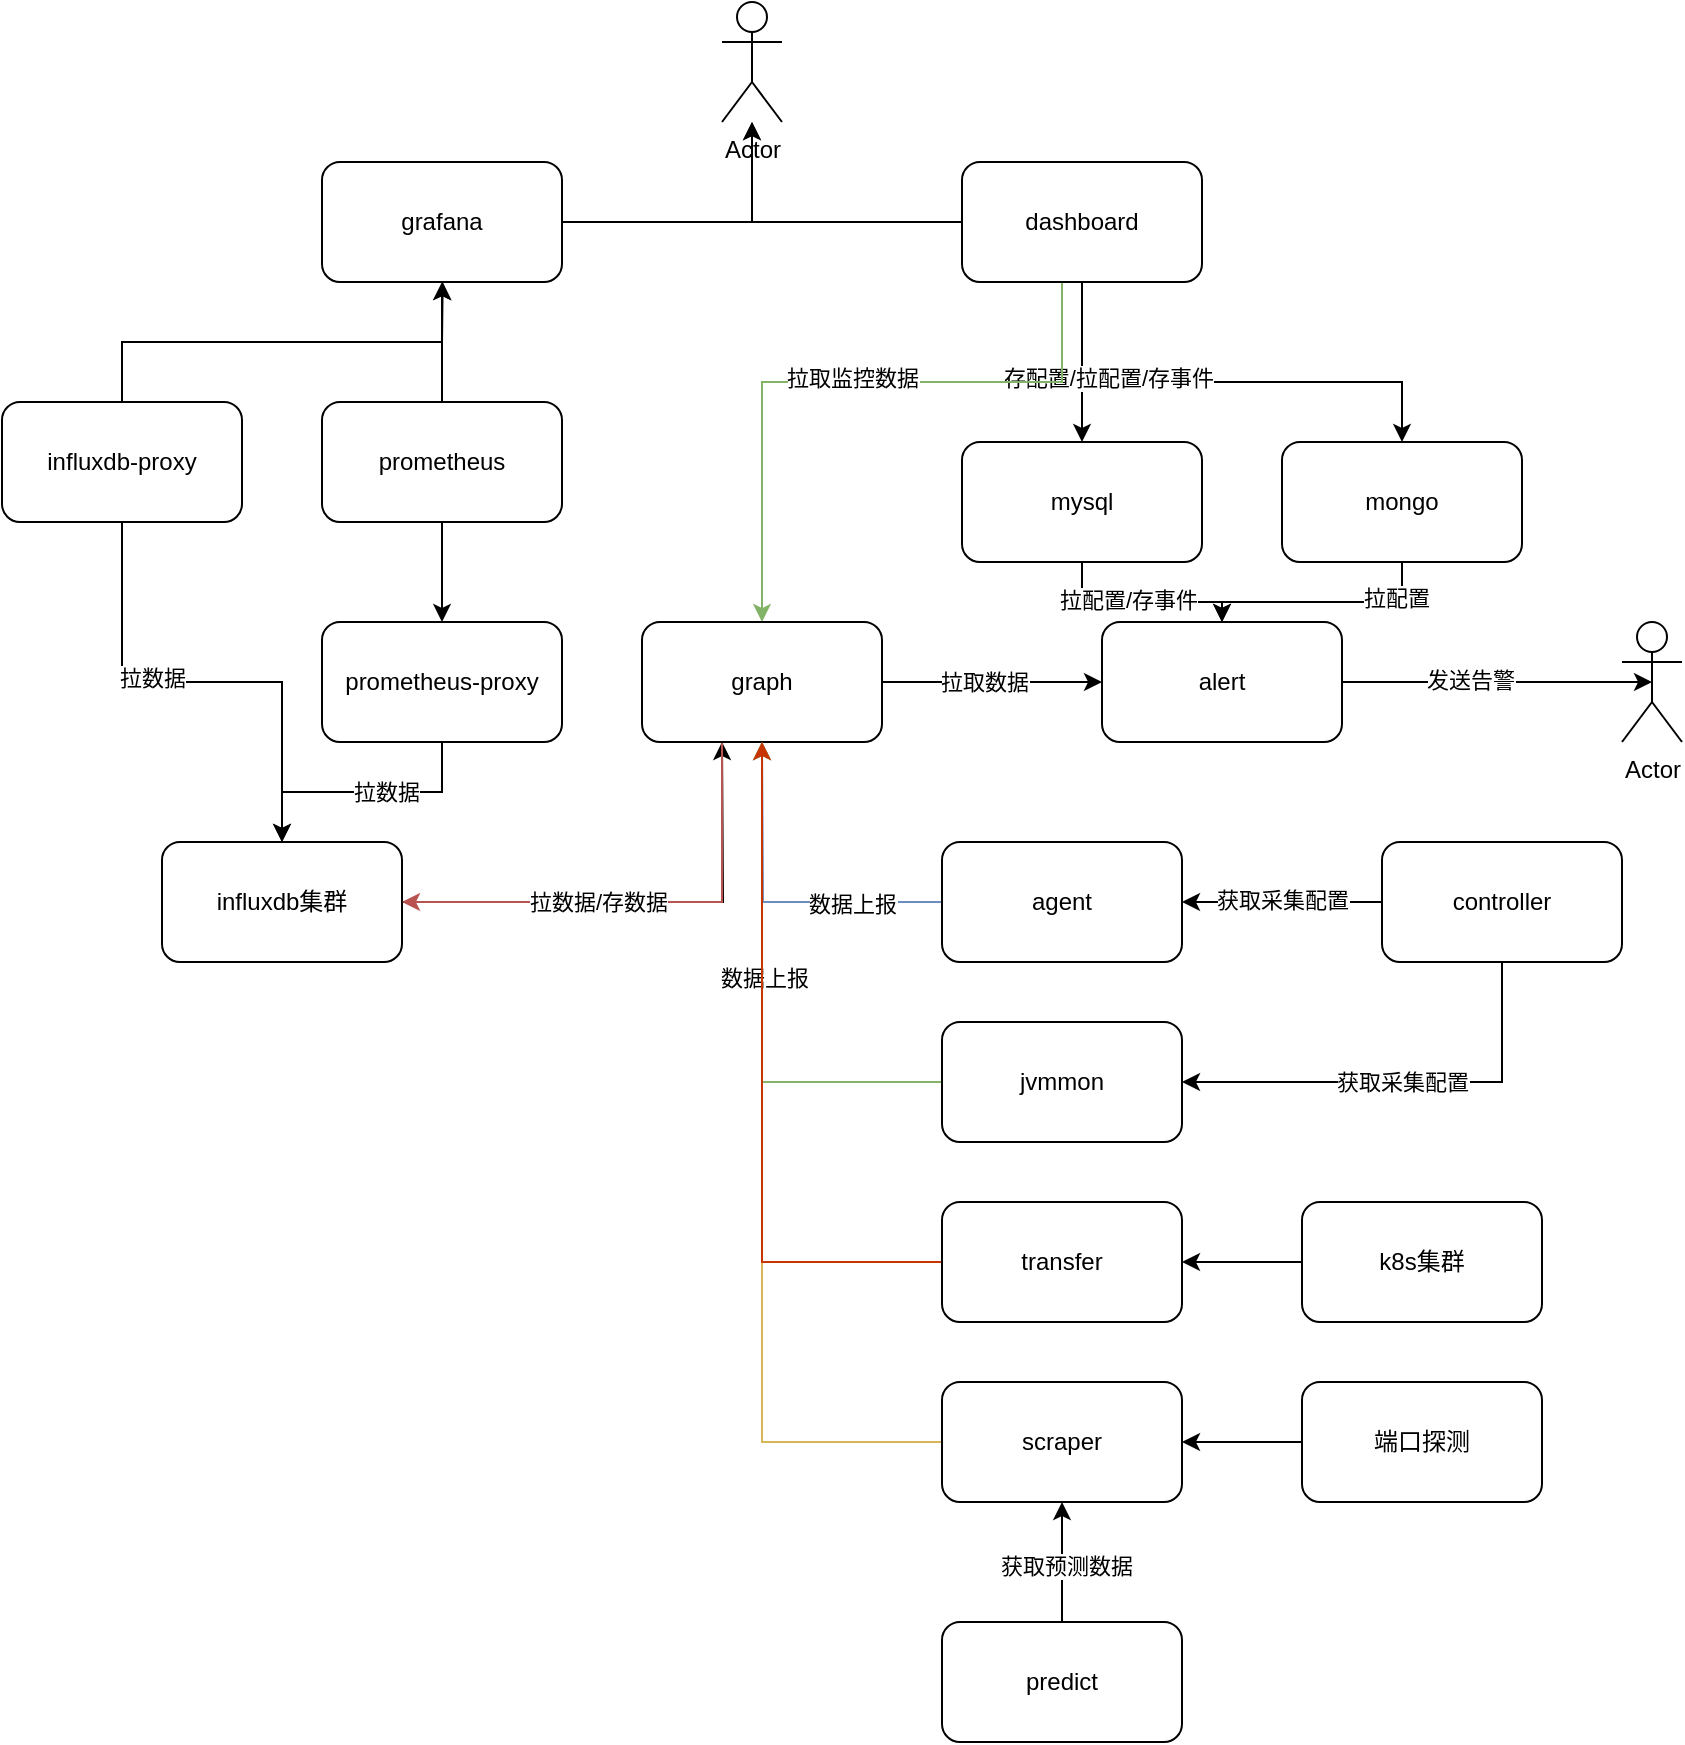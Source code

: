<mxfile version="21.2.1" type="github">
  <diagram id="C5RBs43oDa-KdzZeNtuy" name="Page-1">
    <mxGraphModel dx="1841" dy="1035" grid="1" gridSize="10" guides="1" tooltips="1" connect="1" arrows="1" fold="1" page="1" pageScale="1" pageWidth="827" pageHeight="1169" math="0" shadow="0">
      <root>
        <mxCell id="WIyWlLk6GJQsqaUBKTNV-0" />
        <mxCell id="WIyWlLk6GJQsqaUBKTNV-1" parent="WIyWlLk6GJQsqaUBKTNV-0" />
        <mxCell id="lrxi3cdR3jTqpjhSWojQ-54" style="edgeStyle=orthogonalEdgeStyle;rounded=0;orthogonalLoop=1;jettySize=auto;html=1;exitX=0;exitY=0.5;exitDx=0;exitDy=0;entryX=0.5;entryY=1;entryDx=0;entryDy=0;fillColor=#fff2cc;strokeColor=#d6b656;" edge="1" parent="WIyWlLk6GJQsqaUBKTNV-1" source="iYIyhepeATZClFI1xBxI-1" target="lrxi3cdR3jTqpjhSWojQ-5">
          <mxGeometry relative="1" as="geometry" />
        </mxCell>
        <mxCell id="iYIyhepeATZClFI1xBxI-1" value="scraper" style="rounded=1;whiteSpace=wrap;html=1;" parent="WIyWlLk6GJQsqaUBKTNV-1" vertex="1">
          <mxGeometry x="510" y="790" width="120" height="60" as="geometry" />
        </mxCell>
        <mxCell id="iYIyhepeATZClFI1xBxI-4" value="" style="edgeStyle=orthogonalEdgeStyle;rounded=0;orthogonalLoop=1;jettySize=auto;html=1;" parent="WIyWlLk6GJQsqaUBKTNV-1" source="iYIyhepeATZClFI1xBxI-3" target="iYIyhepeATZClFI1xBxI-1" edge="1">
          <mxGeometry relative="1" as="geometry" />
        </mxCell>
        <mxCell id="iYIyhepeATZClFI1xBxI-5" value="获取预测数据" style="edgeLabel;html=1;align=center;verticalAlign=middle;resizable=0;points=[];" parent="iYIyhepeATZClFI1xBxI-4" vertex="1" connectable="0">
          <mxGeometry x="-0.073" y="-2" relative="1" as="geometry">
            <mxPoint as="offset" />
          </mxGeometry>
        </mxCell>
        <mxCell id="iYIyhepeATZClFI1xBxI-3" value="predict" style="rounded=1;whiteSpace=wrap;html=1;" parent="WIyWlLk6GJQsqaUBKTNV-1" vertex="1">
          <mxGeometry x="510" y="910" width="120" height="60" as="geometry" />
        </mxCell>
        <mxCell id="lrxi3cdR3jTqpjhSWojQ-0" value="Actor" style="shape=umlActor;verticalLabelPosition=bottom;verticalAlign=top;html=1;outlineConnect=0;" vertex="1" parent="WIyWlLk6GJQsqaUBKTNV-1">
          <mxGeometry x="400" y="100" width="30" height="60" as="geometry" />
        </mxCell>
        <mxCell id="lrxi3cdR3jTqpjhSWojQ-37" style="edgeStyle=orthogonalEdgeStyle;rounded=0;orthogonalLoop=1;jettySize=auto;html=1;" edge="1" parent="WIyWlLk6GJQsqaUBKTNV-1" source="lrxi3cdR3jTqpjhSWojQ-1" target="lrxi3cdR3jTqpjhSWojQ-0">
          <mxGeometry relative="1" as="geometry" />
        </mxCell>
        <mxCell id="lrxi3cdR3jTqpjhSWojQ-1" value="grafana" style="rounded=1;whiteSpace=wrap;html=1;" vertex="1" parent="WIyWlLk6GJQsqaUBKTNV-1">
          <mxGeometry x="200" y="180" width="120" height="60" as="geometry" />
        </mxCell>
        <mxCell id="lrxi3cdR3jTqpjhSWojQ-29" style="edgeStyle=orthogonalEdgeStyle;rounded=0;orthogonalLoop=1;jettySize=auto;html=1;exitX=0.5;exitY=1;exitDx=0;exitDy=0;entryX=0.5;entryY=0;entryDx=0;entryDy=0;" edge="1" parent="WIyWlLk6GJQsqaUBKTNV-1" source="lrxi3cdR3jTqpjhSWojQ-2" target="lrxi3cdR3jTqpjhSWojQ-17">
          <mxGeometry relative="1" as="geometry" />
        </mxCell>
        <mxCell id="lrxi3cdR3jTqpjhSWojQ-30" style="edgeStyle=orthogonalEdgeStyle;rounded=0;orthogonalLoop=1;jettySize=auto;html=1;exitX=0.5;exitY=1;exitDx=0;exitDy=0;entryX=0.5;entryY=0;entryDx=0;entryDy=0;" edge="1" parent="WIyWlLk6GJQsqaUBKTNV-1" source="lrxi3cdR3jTqpjhSWojQ-2" target="lrxi3cdR3jTqpjhSWojQ-18">
          <mxGeometry relative="1" as="geometry">
            <Array as="points">
              <mxPoint x="580" y="290" />
              <mxPoint x="740" y="290" />
            </Array>
          </mxGeometry>
        </mxCell>
        <mxCell id="lrxi3cdR3jTqpjhSWojQ-50" value="存配置/拉配置/存事件" style="edgeLabel;html=1;align=center;verticalAlign=middle;resizable=0;points=[];" vertex="1" connectable="0" parent="lrxi3cdR3jTqpjhSWojQ-30">
          <mxGeometry x="-0.474" y="2" relative="1" as="geometry">
            <mxPoint as="offset" />
          </mxGeometry>
        </mxCell>
        <mxCell id="lrxi3cdR3jTqpjhSWojQ-38" style="edgeStyle=orthogonalEdgeStyle;rounded=0;orthogonalLoop=1;jettySize=auto;html=1;" edge="1" parent="WIyWlLk6GJQsqaUBKTNV-1" source="lrxi3cdR3jTqpjhSWojQ-2" target="lrxi3cdR3jTqpjhSWojQ-0">
          <mxGeometry relative="1" as="geometry" />
        </mxCell>
        <mxCell id="lrxi3cdR3jTqpjhSWojQ-48" style="edgeStyle=orthogonalEdgeStyle;rounded=0;orthogonalLoop=1;jettySize=auto;html=1;fillColor=#d5e8d4;strokeColor=#82b366;" edge="1" parent="WIyWlLk6GJQsqaUBKTNV-1" source="lrxi3cdR3jTqpjhSWojQ-2">
          <mxGeometry relative="1" as="geometry">
            <mxPoint x="420" y="410" as="targetPoint" />
            <Array as="points">
              <mxPoint x="570" y="290" />
              <mxPoint x="420" y="290" />
            </Array>
          </mxGeometry>
        </mxCell>
        <mxCell id="lrxi3cdR3jTqpjhSWojQ-49" value="拉取监控数据" style="edgeLabel;html=1;align=center;verticalAlign=middle;resizable=0;points=[];" vertex="1" connectable="0" parent="lrxi3cdR3jTqpjhSWojQ-48">
          <mxGeometry x="-0.029" y="-2" relative="1" as="geometry">
            <mxPoint as="offset" />
          </mxGeometry>
        </mxCell>
        <mxCell id="lrxi3cdR3jTqpjhSWojQ-2" value="dashboard" style="rounded=1;whiteSpace=wrap;html=1;" vertex="1" parent="WIyWlLk6GJQsqaUBKTNV-1">
          <mxGeometry x="520" y="180" width="120" height="60" as="geometry" />
        </mxCell>
        <mxCell id="lrxi3cdR3jTqpjhSWojQ-13" style="edgeStyle=orthogonalEdgeStyle;rounded=0;orthogonalLoop=1;jettySize=auto;html=1;exitX=0.5;exitY=1;exitDx=0;exitDy=0;" edge="1" parent="WIyWlLk6GJQsqaUBKTNV-1" source="lrxi3cdR3jTqpjhSWojQ-3" target="lrxi3cdR3jTqpjhSWojQ-4">
          <mxGeometry relative="1" as="geometry" />
        </mxCell>
        <mxCell id="lrxi3cdR3jTqpjhSWojQ-45" value="拉数据" style="edgeLabel;html=1;align=center;verticalAlign=middle;resizable=0;points=[];" vertex="1" connectable="0" parent="lrxi3cdR3jTqpjhSWojQ-13">
          <mxGeometry x="-0.213" y="2" relative="1" as="geometry">
            <mxPoint as="offset" />
          </mxGeometry>
        </mxCell>
        <mxCell id="lrxi3cdR3jTqpjhSWojQ-15" style="edgeStyle=orthogonalEdgeStyle;rounded=0;orthogonalLoop=1;jettySize=auto;html=1;exitX=0.5;exitY=0;exitDx=0;exitDy=0;entryX=0.5;entryY=1;entryDx=0;entryDy=0;" edge="1" parent="WIyWlLk6GJQsqaUBKTNV-1" source="lrxi3cdR3jTqpjhSWojQ-3" target="lrxi3cdR3jTqpjhSWojQ-1">
          <mxGeometry relative="1" as="geometry" />
        </mxCell>
        <mxCell id="lrxi3cdR3jTqpjhSWojQ-3" value="influxdb-proxy" style="rounded=1;whiteSpace=wrap;html=1;" vertex="1" parent="WIyWlLk6GJQsqaUBKTNV-1">
          <mxGeometry x="40" y="300" width="120" height="60" as="geometry" />
        </mxCell>
        <mxCell id="lrxi3cdR3jTqpjhSWojQ-57" style="edgeStyle=orthogonalEdgeStyle;rounded=0;orthogonalLoop=1;jettySize=auto;html=1;exitX=1;exitY=0.5;exitDx=0;exitDy=0;" edge="1" parent="WIyWlLk6GJQsqaUBKTNV-1" source="lrxi3cdR3jTqpjhSWojQ-4">
          <mxGeometry relative="1" as="geometry">
            <mxPoint x="400" y="470" as="targetPoint" />
          </mxGeometry>
        </mxCell>
        <mxCell id="lrxi3cdR3jTqpjhSWojQ-4" value="influxdb集群" style="rounded=1;whiteSpace=wrap;html=1;" vertex="1" parent="WIyWlLk6GJQsqaUBKTNV-1">
          <mxGeometry x="120" y="520" width="120" height="60" as="geometry" />
        </mxCell>
        <mxCell id="lrxi3cdR3jTqpjhSWojQ-9" style="edgeStyle=orthogonalEdgeStyle;rounded=0;orthogonalLoop=1;jettySize=auto;html=1;entryX=1;entryY=0.5;entryDx=0;entryDy=0;fillColor=#f8cecc;strokeColor=#b85450;" edge="1" parent="WIyWlLk6GJQsqaUBKTNV-1" source="lrxi3cdR3jTqpjhSWojQ-5" target="lrxi3cdR3jTqpjhSWojQ-4">
          <mxGeometry relative="1" as="geometry">
            <Array as="points">
              <mxPoint x="400" y="550" />
            </Array>
          </mxGeometry>
        </mxCell>
        <mxCell id="lrxi3cdR3jTqpjhSWojQ-10" value="拉数据/存数据" style="edgeLabel;html=1;align=center;verticalAlign=middle;resizable=0;points=[];" vertex="1" connectable="0" parent="lrxi3cdR3jTqpjhSWojQ-9">
          <mxGeometry x="0.187" y="-1" relative="1" as="geometry">
            <mxPoint y="1" as="offset" />
          </mxGeometry>
        </mxCell>
        <mxCell id="lrxi3cdR3jTqpjhSWojQ-20" style="edgeStyle=orthogonalEdgeStyle;rounded=0;orthogonalLoop=1;jettySize=auto;html=1;exitX=1;exitY=0.5;exitDx=0;exitDy=0;" edge="1" parent="WIyWlLk6GJQsqaUBKTNV-1" source="lrxi3cdR3jTqpjhSWojQ-5" target="lrxi3cdR3jTqpjhSWojQ-19">
          <mxGeometry relative="1" as="geometry" />
        </mxCell>
        <mxCell id="lrxi3cdR3jTqpjhSWojQ-40" value="拉取数据" style="edgeLabel;html=1;align=center;verticalAlign=middle;resizable=0;points=[];" vertex="1" connectable="0" parent="lrxi3cdR3jTqpjhSWojQ-20">
          <mxGeometry x="-0.071" relative="1" as="geometry">
            <mxPoint as="offset" />
          </mxGeometry>
        </mxCell>
        <mxCell id="lrxi3cdR3jTqpjhSWojQ-5" value="graph" style="rounded=1;whiteSpace=wrap;html=1;" vertex="1" parent="WIyWlLk6GJQsqaUBKTNV-1">
          <mxGeometry x="360" y="410" width="120" height="60" as="geometry" />
        </mxCell>
        <mxCell id="lrxi3cdR3jTqpjhSWojQ-12" style="edgeStyle=orthogonalEdgeStyle;rounded=0;orthogonalLoop=1;jettySize=auto;html=1;exitX=0.5;exitY=1;exitDx=0;exitDy=0;entryX=0.5;entryY=0;entryDx=0;entryDy=0;" edge="1" parent="WIyWlLk6GJQsqaUBKTNV-1" source="lrxi3cdR3jTqpjhSWojQ-6" target="lrxi3cdR3jTqpjhSWojQ-8">
          <mxGeometry relative="1" as="geometry" />
        </mxCell>
        <mxCell id="lrxi3cdR3jTqpjhSWojQ-16" style="edgeStyle=orthogonalEdgeStyle;rounded=0;orthogonalLoop=1;jettySize=auto;html=1;exitX=0.5;exitY=0;exitDx=0;exitDy=0;" edge="1" parent="WIyWlLk6GJQsqaUBKTNV-1" source="lrxi3cdR3jTqpjhSWojQ-6">
          <mxGeometry relative="1" as="geometry">
            <mxPoint x="260.333" y="240" as="targetPoint" />
          </mxGeometry>
        </mxCell>
        <mxCell id="lrxi3cdR3jTqpjhSWojQ-6" value="prometheus" style="rounded=1;whiteSpace=wrap;html=1;" vertex="1" parent="WIyWlLk6GJQsqaUBKTNV-1">
          <mxGeometry x="200" y="300" width="120" height="60" as="geometry" />
        </mxCell>
        <mxCell id="lrxi3cdR3jTqpjhSWojQ-11" style="edgeStyle=orthogonalEdgeStyle;rounded=0;orthogonalLoop=1;jettySize=auto;html=1;exitX=0.5;exitY=1;exitDx=0;exitDy=0;entryX=0.5;entryY=0;entryDx=0;entryDy=0;" edge="1" parent="WIyWlLk6GJQsqaUBKTNV-1" source="lrxi3cdR3jTqpjhSWojQ-8" target="lrxi3cdR3jTqpjhSWojQ-4">
          <mxGeometry relative="1" as="geometry" />
        </mxCell>
        <mxCell id="lrxi3cdR3jTqpjhSWojQ-46" value="拉数据" style="edgeLabel;html=1;align=center;verticalAlign=middle;resizable=0;points=[];" vertex="1" connectable="0" parent="lrxi3cdR3jTqpjhSWojQ-11">
          <mxGeometry x="-0.18" relative="1" as="geometry">
            <mxPoint as="offset" />
          </mxGeometry>
        </mxCell>
        <mxCell id="lrxi3cdR3jTqpjhSWojQ-8" value="prometheus-proxy" style="rounded=1;whiteSpace=wrap;html=1;" vertex="1" parent="WIyWlLk6GJQsqaUBKTNV-1">
          <mxGeometry x="200" y="410" width="120" height="60" as="geometry" />
        </mxCell>
        <mxCell id="lrxi3cdR3jTqpjhSWojQ-31" style="edgeStyle=orthogonalEdgeStyle;rounded=0;orthogonalLoop=1;jettySize=auto;html=1;exitX=0.5;exitY=1;exitDx=0;exitDy=0;entryX=0.5;entryY=0;entryDx=0;entryDy=0;" edge="1" parent="WIyWlLk6GJQsqaUBKTNV-1" source="lrxi3cdR3jTqpjhSWojQ-17" target="lrxi3cdR3jTqpjhSWojQ-19">
          <mxGeometry relative="1" as="geometry" />
        </mxCell>
        <mxCell id="lrxi3cdR3jTqpjhSWojQ-43" value="拉配置/存事件" style="edgeLabel;html=1;align=center;verticalAlign=middle;resizable=0;points=[];" vertex="1" connectable="0" parent="lrxi3cdR3jTqpjhSWojQ-31">
          <mxGeometry x="-0.139" y="1" relative="1" as="geometry">
            <mxPoint as="offset" />
          </mxGeometry>
        </mxCell>
        <mxCell id="lrxi3cdR3jTqpjhSWojQ-17" value="mysql" style="rounded=1;whiteSpace=wrap;html=1;" vertex="1" parent="WIyWlLk6GJQsqaUBKTNV-1">
          <mxGeometry x="520" y="320" width="120" height="60" as="geometry" />
        </mxCell>
        <mxCell id="lrxi3cdR3jTqpjhSWojQ-32" style="edgeStyle=orthogonalEdgeStyle;rounded=0;orthogonalLoop=1;jettySize=auto;html=1;entryX=0.5;entryY=0;entryDx=0;entryDy=0;" edge="1" parent="WIyWlLk6GJQsqaUBKTNV-1" source="lrxi3cdR3jTqpjhSWojQ-18" target="lrxi3cdR3jTqpjhSWojQ-19">
          <mxGeometry relative="1" as="geometry">
            <Array as="points">
              <mxPoint x="740" y="400" />
              <mxPoint x="650" y="400" />
            </Array>
          </mxGeometry>
        </mxCell>
        <mxCell id="lrxi3cdR3jTqpjhSWojQ-44" value="拉配置" style="edgeLabel;html=1;align=center;verticalAlign=middle;resizable=0;points=[];" vertex="1" connectable="0" parent="lrxi3cdR3jTqpjhSWojQ-32">
          <mxGeometry x="-0.607" y="-2" relative="1" as="geometry">
            <mxPoint as="offset" />
          </mxGeometry>
        </mxCell>
        <mxCell id="lrxi3cdR3jTqpjhSWojQ-18" value="mongo" style="rounded=1;whiteSpace=wrap;html=1;" vertex="1" parent="WIyWlLk6GJQsqaUBKTNV-1">
          <mxGeometry x="680" y="320" width="120" height="60" as="geometry" />
        </mxCell>
        <mxCell id="lrxi3cdR3jTqpjhSWojQ-39" style="edgeStyle=orthogonalEdgeStyle;rounded=0;orthogonalLoop=1;jettySize=auto;html=1;entryX=0.5;entryY=0.5;entryDx=0;entryDy=0;entryPerimeter=0;" edge="1" parent="WIyWlLk6GJQsqaUBKTNV-1" source="lrxi3cdR3jTqpjhSWojQ-19" target="lrxi3cdR3jTqpjhSWojQ-21">
          <mxGeometry relative="1" as="geometry" />
        </mxCell>
        <mxCell id="lrxi3cdR3jTqpjhSWojQ-41" value="发送告警" style="edgeLabel;html=1;align=center;verticalAlign=middle;resizable=0;points=[];" vertex="1" connectable="0" parent="lrxi3cdR3jTqpjhSWojQ-39">
          <mxGeometry x="-0.178" y="1" relative="1" as="geometry">
            <mxPoint as="offset" />
          </mxGeometry>
        </mxCell>
        <mxCell id="lrxi3cdR3jTqpjhSWojQ-19" value="alert" style="rounded=1;whiteSpace=wrap;html=1;" vertex="1" parent="WIyWlLk6GJQsqaUBKTNV-1">
          <mxGeometry x="590" y="410" width="120" height="60" as="geometry" />
        </mxCell>
        <mxCell id="lrxi3cdR3jTqpjhSWojQ-21" value="Actor" style="shape=umlActor;verticalLabelPosition=bottom;verticalAlign=top;html=1;outlineConnect=0;" vertex="1" parent="WIyWlLk6GJQsqaUBKTNV-1">
          <mxGeometry x="850" y="410" width="30" height="60" as="geometry" />
        </mxCell>
        <mxCell id="lrxi3cdR3jTqpjhSWojQ-27" style="edgeStyle=orthogonalEdgeStyle;rounded=0;orthogonalLoop=1;jettySize=auto;html=1;fillColor=#dae8fc;strokeColor=#6c8ebf;" edge="1" parent="WIyWlLk6GJQsqaUBKTNV-1" source="lrxi3cdR3jTqpjhSWojQ-24">
          <mxGeometry relative="1" as="geometry">
            <mxPoint x="420" y="470" as="targetPoint" />
          </mxGeometry>
        </mxCell>
        <mxCell id="lrxi3cdR3jTqpjhSWojQ-28" value="数据上报" style="edgeLabel;html=1;align=center;verticalAlign=middle;resizable=0;points=[];" vertex="1" connectable="0" parent="lrxi3cdR3jTqpjhSWojQ-27">
          <mxGeometry x="-0.471" y="1" relative="1" as="geometry">
            <mxPoint as="offset" />
          </mxGeometry>
        </mxCell>
        <mxCell id="lrxi3cdR3jTqpjhSWojQ-24" value="agent" style="rounded=1;whiteSpace=wrap;html=1;" vertex="1" parent="WIyWlLk6GJQsqaUBKTNV-1">
          <mxGeometry x="510" y="520" width="120" height="60" as="geometry" />
        </mxCell>
        <mxCell id="lrxi3cdR3jTqpjhSWojQ-51" style="edgeStyle=orthogonalEdgeStyle;rounded=0;orthogonalLoop=1;jettySize=auto;html=1;exitX=0;exitY=0.5;exitDx=0;exitDy=0;fillColor=#d5e8d4;strokeColor=#82b366;" edge="1" parent="WIyWlLk6GJQsqaUBKTNV-1" source="lrxi3cdR3jTqpjhSWojQ-25" target="lrxi3cdR3jTqpjhSWojQ-5">
          <mxGeometry relative="1" as="geometry" />
        </mxCell>
        <mxCell id="lrxi3cdR3jTqpjhSWojQ-52" value="数据上报" style="edgeLabel;html=1;align=center;verticalAlign=middle;resizable=0;points=[];" vertex="1" connectable="0" parent="lrxi3cdR3jTqpjhSWojQ-51">
          <mxGeometry x="0.092" y="-1" relative="1" as="geometry">
            <mxPoint as="offset" />
          </mxGeometry>
        </mxCell>
        <mxCell id="lrxi3cdR3jTqpjhSWojQ-25" value="jvmmon" style="rounded=1;whiteSpace=wrap;html=1;" vertex="1" parent="WIyWlLk6GJQsqaUBKTNV-1">
          <mxGeometry x="510" y="610" width="120" height="60" as="geometry" />
        </mxCell>
        <mxCell id="lrxi3cdR3jTqpjhSWojQ-33" style="edgeStyle=orthogonalEdgeStyle;rounded=0;orthogonalLoop=1;jettySize=auto;html=1;exitX=0;exitY=0.5;exitDx=0;exitDy=0;entryX=1;entryY=0.5;entryDx=0;entryDy=0;" edge="1" parent="WIyWlLk6GJQsqaUBKTNV-1" source="lrxi3cdR3jTqpjhSWojQ-26" target="lrxi3cdR3jTqpjhSWojQ-24">
          <mxGeometry relative="1" as="geometry" />
        </mxCell>
        <mxCell id="lrxi3cdR3jTqpjhSWojQ-34" value="获取采集配置" style="edgeLabel;html=1;align=center;verticalAlign=middle;resizable=0;points=[];" vertex="1" connectable="0" parent="lrxi3cdR3jTqpjhSWojQ-33">
          <mxGeometry x="-0.002" y="-1" relative="1" as="geometry">
            <mxPoint as="offset" />
          </mxGeometry>
        </mxCell>
        <mxCell id="lrxi3cdR3jTqpjhSWojQ-36" value="获取采集配置" style="edgeStyle=orthogonalEdgeStyle;rounded=0;orthogonalLoop=1;jettySize=auto;html=1;entryX=1;entryY=0.5;entryDx=0;entryDy=0;" edge="1" parent="WIyWlLk6GJQsqaUBKTNV-1" source="lrxi3cdR3jTqpjhSWojQ-26" target="lrxi3cdR3jTqpjhSWojQ-25">
          <mxGeometry relative="1" as="geometry">
            <Array as="points">
              <mxPoint x="790" y="640" />
            </Array>
          </mxGeometry>
        </mxCell>
        <mxCell id="lrxi3cdR3jTqpjhSWojQ-26" value="controller" style="rounded=1;whiteSpace=wrap;html=1;" vertex="1" parent="WIyWlLk6GJQsqaUBKTNV-1">
          <mxGeometry x="730" y="520" width="120" height="60" as="geometry" />
        </mxCell>
        <mxCell id="lrxi3cdR3jTqpjhSWojQ-56" style="edgeStyle=orthogonalEdgeStyle;rounded=0;orthogonalLoop=1;jettySize=auto;html=1;exitX=0;exitY=0.5;exitDx=0;exitDy=0;" edge="1" parent="WIyWlLk6GJQsqaUBKTNV-1" source="lrxi3cdR3jTqpjhSWojQ-55" target="iYIyhepeATZClFI1xBxI-1">
          <mxGeometry relative="1" as="geometry" />
        </mxCell>
        <mxCell id="lrxi3cdR3jTqpjhSWojQ-55" value="端口探测" style="rounded=1;whiteSpace=wrap;html=1;" vertex="1" parent="WIyWlLk6GJQsqaUBKTNV-1">
          <mxGeometry x="690" y="790" width="120" height="60" as="geometry" />
        </mxCell>
        <mxCell id="lrxi3cdR3jTqpjhSWojQ-59" style="edgeStyle=orthogonalEdgeStyle;rounded=0;orthogonalLoop=1;jettySize=auto;html=1;fillColor=#fa6800;strokeColor=#C73500;" edge="1" parent="WIyWlLk6GJQsqaUBKTNV-1" source="lrxi3cdR3jTqpjhSWojQ-58" target="lrxi3cdR3jTqpjhSWojQ-5">
          <mxGeometry relative="1" as="geometry" />
        </mxCell>
        <mxCell id="lrxi3cdR3jTqpjhSWojQ-58" value="transfer" style="rounded=1;whiteSpace=wrap;html=1;" vertex="1" parent="WIyWlLk6GJQsqaUBKTNV-1">
          <mxGeometry x="510" y="700" width="120" height="60" as="geometry" />
        </mxCell>
        <mxCell id="lrxi3cdR3jTqpjhSWojQ-61" style="edgeStyle=orthogonalEdgeStyle;rounded=0;orthogonalLoop=1;jettySize=auto;html=1;entryX=1;entryY=0.5;entryDx=0;entryDy=0;" edge="1" parent="WIyWlLk6GJQsqaUBKTNV-1" source="lrxi3cdR3jTqpjhSWojQ-60" target="lrxi3cdR3jTqpjhSWojQ-58">
          <mxGeometry relative="1" as="geometry" />
        </mxCell>
        <mxCell id="lrxi3cdR3jTqpjhSWojQ-60" value="k8s集群" style="rounded=1;whiteSpace=wrap;html=1;" vertex="1" parent="WIyWlLk6GJQsqaUBKTNV-1">
          <mxGeometry x="690" y="700" width="120" height="60" as="geometry" />
        </mxCell>
      </root>
    </mxGraphModel>
  </diagram>
</mxfile>
